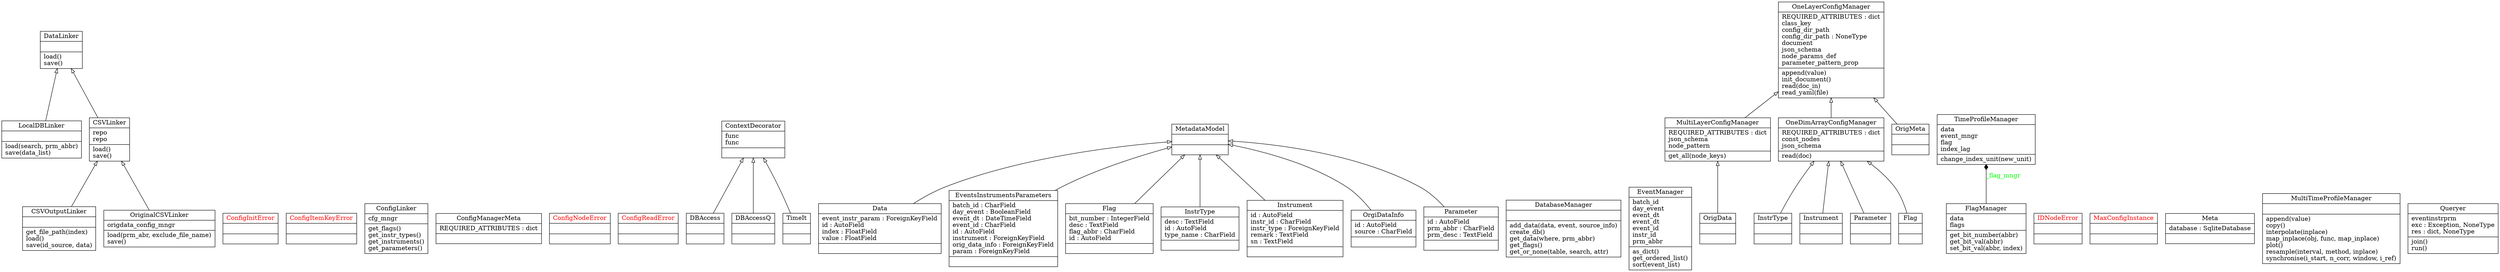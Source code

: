 digraph "classes" {
charset="utf-8"
rankdir=BT
"0" [label="{CSVLinker|repo\lrepo\l|load()\lsave()\l}", shape="record"];
"1" [label="{CSVOutputLinker|\l|get_file_path(index)\lload()\lsave(id_source, data)\l}", shape="record"];
"2" [fontcolor="red", label="{ConfigInitError|\l|}", shape="record"];
"3" [fontcolor="red", label="{ConfigItemKeyError|\l|}", shape="record"];
"4" [label="{ConfigLinker|cfg_mngr\l|get_flags()\lget_instr_types()\lget_instruments()\lget_parameters()\l}", shape="record"];
"5" [label="{ConfigManagerMeta|REQUIRED_ATTRIBUTES : dict\l|}", shape="record"];
"6" [fontcolor="red", label="{ConfigNodeError|\l|}", shape="record"];
"7" [fontcolor="red", label="{ConfigReadError|\l|}", shape="record"];
"8" [label="{ContextDecorator|func\lfunc\l|}", shape="record"];
"9" [label="{DBAccess|\l|}", shape="record"];
"10" [label="{DBAccessQ|\l|}", shape="record"];
"11" [label="{Data|event_instr_param : ForeignKeyField\lid : AutoField\lindex : FloatField\lvalue : FloatField\l|}", shape="record"];
"12" [label="{DataLinker|\l|load()\lsave()\l}", shape="record"];
"13" [label="{DatabaseManager|\l|add_data(data, event, source_info)\lcreate_db()\lget_data(where, prm_abbr)\lget_flags()\lget_or_none(table, search, attr)\l}", shape="record"];
"14" [label="{EventManager|batch_id\lday_event\levent_dt\levent_dt\levent_id\linstr_id\lprm_abbr\l|as_dict()\lget_ordered_list()\lsort(event_list)\l}", shape="record"];
"15" [label="{EventsInstrumentsParameters|batch_id : CharField\lday_event : BooleanField\levent_dt : DateTimeField\levent_id : CharField\lid : AutoField\linstrument : ForeignKeyField\lorig_data_info : ForeignKeyField\lparam : ForeignKeyField\l|}", shape="record"];
"16" [label="{Flag|\l|}", shape="record"];
"17" [label="{Flag|bit_number : IntegerField\ldesc : TextField\lflag_abbr : CharField\lid : AutoField\l|}", shape="record"];
"18" [label="{FlagManager|data\lflags\l|get_bit_number(abbr)\lget_bit_val(abbr)\lset_bit_val(abbr, index)\l}", shape="record"];
"19" [fontcolor="red", label="{IDNodeError|\l|}", shape="record"];
"20" [label="{InstrType|\l|}", shape="record"];
"21" [label="{InstrType|desc : TextField\lid : AutoField\ltype_name : CharField\l|}", shape="record"];
"22" [label="{Instrument|\l|}", shape="record"];
"23" [label="{Instrument|id : AutoField\linstr_id : CharField\linstr_type : ForeignKeyField\lremark : TextField\lsn : TextField\l|}", shape="record"];
"24" [label="{LocalDBLinker|\l|load(search, prm_abbr)\lsave(data_list)\l}", shape="record"];
"25" [fontcolor="red", label="{MaxConfigInstance|\l|}", shape="record"];
"26" [label="{Meta|database : SqliteDatabase\l|}", shape="record"];
"27" [label="{MetadataModel|\l|}", shape="record"];
"28" [label="{MultiLayerConfigManager|REQUIRED_ATTRIBUTES : dict\ljson_schema\lnode_pattern\l|get_all(node_keys)\l}", shape="record"];
"29" [label="{MultiTimeProfileManager|\l|append(value)\lcopy()\linterpolate(inplace)\lmap_inplace(obj, func, map_inplace)\lplot()\lresample(interval, method, inplace)\lsynchronise(i_start, n_corr, window, i_ref)\l}", shape="record"];
"30" [label="{OneDimArrayConfigManager|REQUIRED_ATTRIBUTES : dict\lconst_nodes\ljson_schema\l|read(doc)\l}", shape="record"];
"31" [label="{OneLayerConfigManager|REQUIRED_ATTRIBUTES : dict\lclass_key\lconfig_dir_path\lconfig_dir_path : NoneType\ldocument\ljson_schema\lnode_params_def\lparameter_pattern_prop\l|append(value)\linit_document()\lread(doc_in)\lread_yaml(file)\l}", shape="record"];
"32" [label="{OrgiDataInfo|id : AutoField\lsource : CharField\l|}", shape="record"];
"33" [label="{OrigData|\l|}", shape="record"];
"34" [label="{OrigMeta|\l|}", shape="record"];
"35" [label="{OriginalCSVLinker|origdata_config_mngr\l|load(prm_abr, exclude_file_name)\lsave()\l}", shape="record"];
"36" [label="{Parameter|\l|}", shape="record"];
"37" [label="{Parameter|id : AutoField\lprm_abbr : CharField\lprm_desc : TextField\l|}", shape="record"];
"38" [label="{Queryer|eventinstrprm\lexc : Exception, NoneType\lres : dict, NoneType\l|join()\lrun()\l}", shape="record"];
"39" [label="{TimeIt|\l|}", shape="record"];
"40" [label="{TimeProfileManager|data\levent_mngr\lflag\lindex_lag\l|change_index_unit(new_unit)\l}", shape="record"];
"0" -> "12" [arrowhead="empty", arrowtail="none"];
"1" -> "0" [arrowhead="empty", arrowtail="none"];
"9" -> "8" [arrowhead="empty", arrowtail="none"];
"10" -> "8" [arrowhead="empty", arrowtail="none"];
"11" -> "27" [arrowhead="empty", arrowtail="none"];
"15" -> "27" [arrowhead="empty", arrowtail="none"];
"16" -> "30" [arrowhead="empty", arrowtail="none"];
"17" -> "27" [arrowhead="empty", arrowtail="none"];
"20" -> "30" [arrowhead="empty", arrowtail="none"];
"21" -> "27" [arrowhead="empty", arrowtail="none"];
"22" -> "30" [arrowhead="empty", arrowtail="none"];
"23" -> "27" [arrowhead="empty", arrowtail="none"];
"24" -> "12" [arrowhead="empty", arrowtail="none"];
"28" -> "31" [arrowhead="empty", arrowtail="none"];
"30" -> "31" [arrowhead="empty", arrowtail="none"];
"32" -> "27" [arrowhead="empty", arrowtail="none"];
"33" -> "28" [arrowhead="empty", arrowtail="none"];
"34" -> "31" [arrowhead="empty", arrowtail="none"];
"35" -> "0" [arrowhead="empty", arrowtail="none"];
"36" -> "30" [arrowhead="empty", arrowtail="none"];
"37" -> "27" [arrowhead="empty", arrowtail="none"];
"39" -> "8" [arrowhead="empty", arrowtail="none"];
"18" -> "40" [arrowhead="diamond", arrowtail="none", fontcolor="green", label="_flag_mngr", style="solid"];
}
